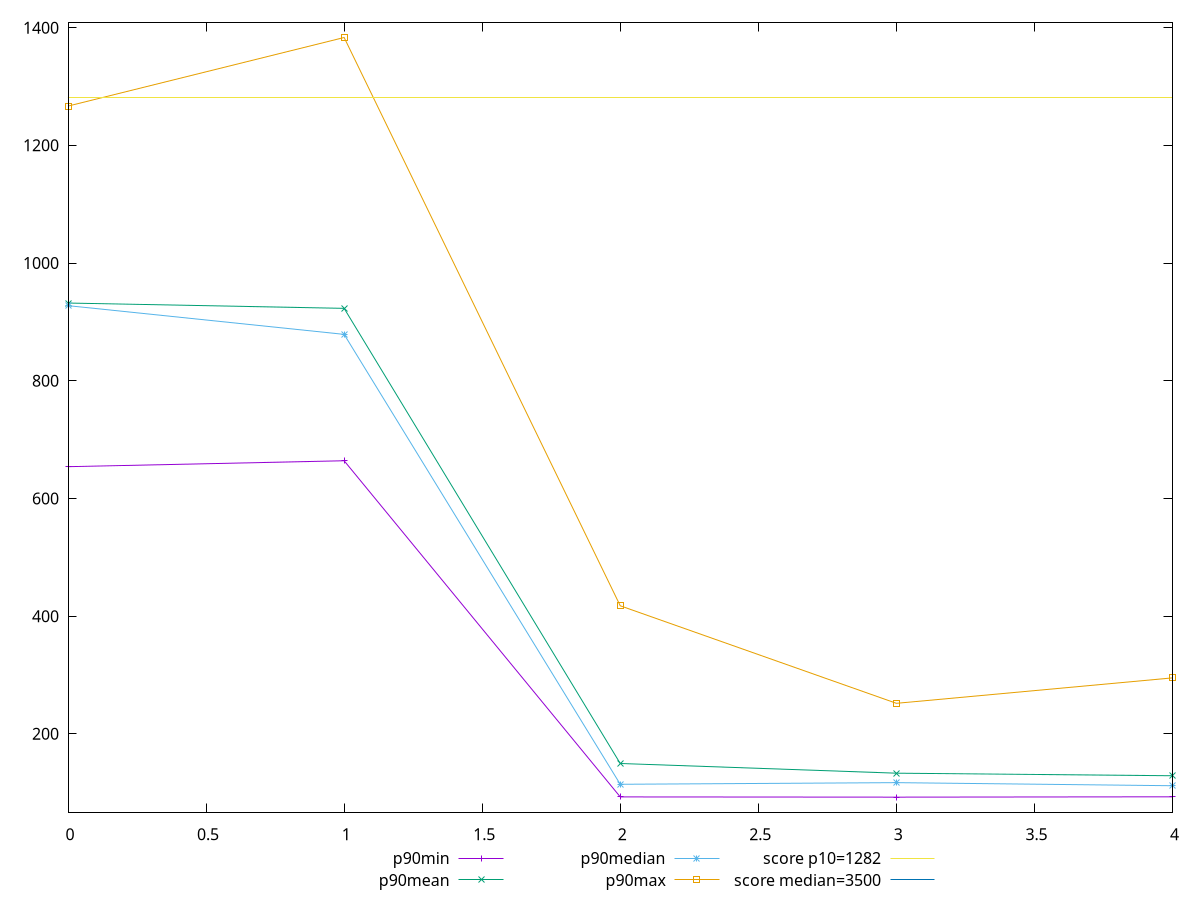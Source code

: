 reset

$p90Min <<EOF
0 654.0040000000004
1 664.0720000000001
2 92.832
3 92.44
4 93.02400000000003
EOF

$p90Mean <<EOF
0 932.0610212765957
1 923.0362978723404
2 149.61944680851062
3 133.164
4 128.79957446808504
EOF

$p90Median <<EOF
0 927.6079999999993
1 878.8220000000003
2 114.30399999999996
3 117.088
4 111.84400000000001
EOF

$p90Max <<EOF
0 1266.7599999999993
1 1383.307999999999
2 417.576
3 251.88799999999998
4 295.10799999999995
EOF

set key outside below
set xrange [0:4]
set yrange [66.62264000000002:1409.125359999999]
set trange [66.62264000000002:1409.125359999999]
set terminal svg size 640, 560 enhanced background rgb 'white'
set output "report_00017_2021-02-10T15-08-03.406Z/bootup-time/progression/value.svg"

plot $p90Min title "p90min" with linespoints, \
     $p90Mean title "p90mean" with linespoints, \
     $p90Median title "p90median" with linespoints, \
     $p90Max title "p90max" with linespoints, \
     1282 title "score p10=1282", \
     3500 title "score median=3500"

reset
